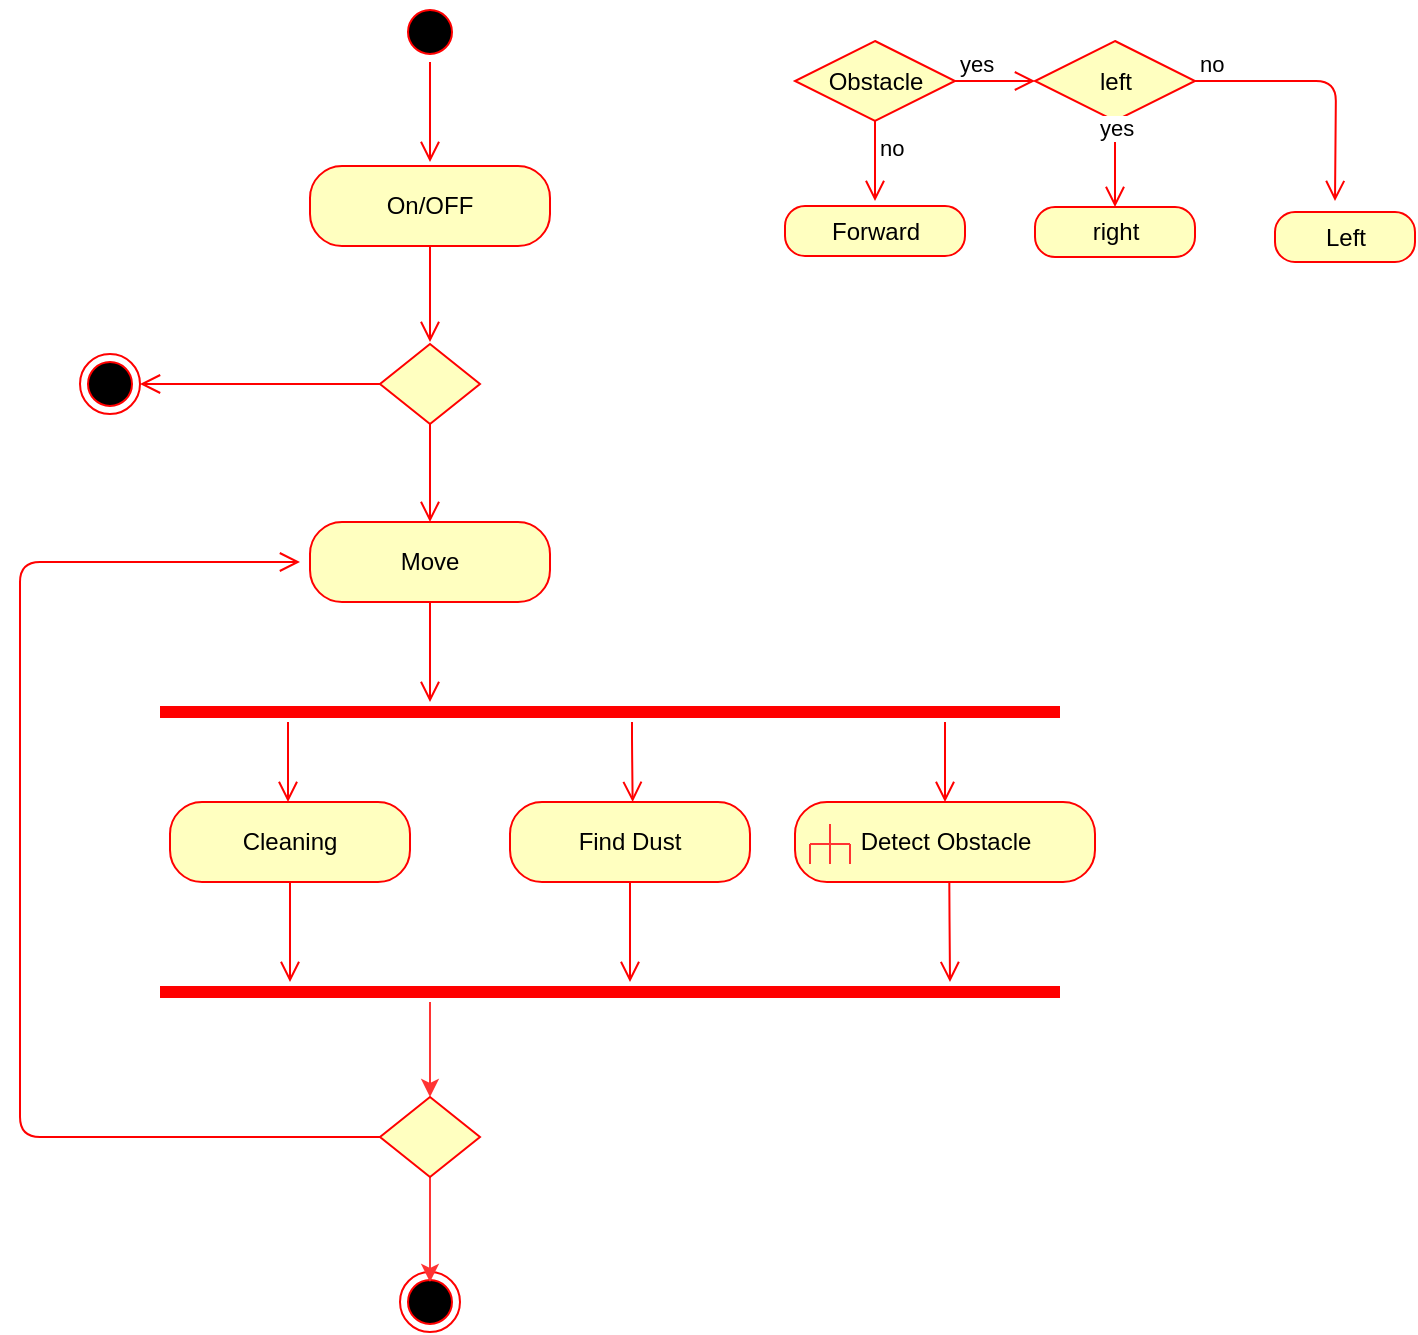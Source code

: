 <mxfile version="10.5.9" type="device"><diagram id="zjbiMhPvY9OaKrfDvnB7" name="Page-1"><mxGraphModel dx="1042" dy="444" grid="1" gridSize="10" guides="1" tooltips="1" connect="1" arrows="1" fold="1" page="1" pageScale="1" pageWidth="850" pageHeight="1100" math="0" shadow="0"><root><mxCell id="0"/><mxCell id="1" parent="0"/><mxCell id="30L-sLtadxQyAO-HNhVW-1" value="" style="ellipse;html=1;shape=startState;fillColor=#000000;strokeColor=#ff0000;" vertex="1" parent="1"><mxGeometry x="290" y="50" width="30" height="30" as="geometry"/></mxCell><mxCell id="30L-sLtadxQyAO-HNhVW-2" value="" style="edgeStyle=orthogonalEdgeStyle;html=1;verticalAlign=bottom;endArrow=open;endSize=8;strokeColor=#ff0000;" edge="1" parent="1"><mxGeometry relative="1" as="geometry"><mxPoint x="305" y="130" as="targetPoint"/><mxPoint x="305" y="80" as="sourcePoint"/></mxGeometry></mxCell><mxCell id="30L-sLtadxQyAO-HNhVW-9" value="On/OFF" style="rounded=1;whiteSpace=wrap;html=1;arcSize=40;fontColor=#000000;fillColor=#ffffc0;strokeColor=#ff0000;" vertex="1" parent="1"><mxGeometry x="245" y="132" width="120" height="40" as="geometry"/></mxCell><mxCell id="30L-sLtadxQyAO-HNhVW-10" value="" style="edgeStyle=orthogonalEdgeStyle;html=1;verticalAlign=bottom;endArrow=open;endSize=8;strokeColor=#ff0000;" edge="1" source="30L-sLtadxQyAO-HNhVW-9" parent="1"><mxGeometry relative="1" as="geometry"><mxPoint x="305" y="220" as="targetPoint"/></mxGeometry></mxCell><mxCell id="30L-sLtadxQyAO-HNhVW-11" value="" style="rhombus;whiteSpace=wrap;html=1;fillColor=#ffffc0;strokeColor=#ff0000;" vertex="1" parent="1"><mxGeometry x="280" y="221" width="50" height="40" as="geometry"/></mxCell><mxCell id="30L-sLtadxQyAO-HNhVW-13" value="" style="edgeStyle=orthogonalEdgeStyle;html=1;align=left;verticalAlign=top;endArrow=open;endSize=8;strokeColor=#ff0000;entryX=0.5;entryY=0;entryDx=0;entryDy=0;" edge="1" source="30L-sLtadxQyAO-HNhVW-11" parent="1" target="30L-sLtadxQyAO-HNhVW-30"><mxGeometry x="-1" relative="1" as="geometry"><mxPoint x="305" y="350" as="targetPoint"/><Array as="points"/></mxGeometry></mxCell><mxCell id="30L-sLtadxQyAO-HNhVW-14" value="" style="shape=line;html=1;strokeWidth=6;strokeColor=#ff0000;" vertex="1" parent="1"><mxGeometry x="170" y="400" width="450" height="10" as="geometry"/></mxCell><mxCell id="30L-sLtadxQyAO-HNhVW-15" value="" style="edgeStyle=orthogonalEdgeStyle;html=1;verticalAlign=bottom;endArrow=open;endSize=8;strokeColor=#ff0000;" edge="1" parent="1"><mxGeometry relative="1" as="geometry"><mxPoint x="234" y="450" as="targetPoint"/><mxPoint x="234" y="410" as="sourcePoint"/><Array as="points"><mxPoint x="234" y="440"/><mxPoint x="234" y="440"/></Array></mxGeometry></mxCell><mxCell id="30L-sLtadxQyAO-HNhVW-16" value="" style="shape=line;html=1;strokeWidth=6;strokeColor=#ff0000;" vertex="1" parent="1"><mxGeometry x="170" y="540" width="450" height="10" as="geometry"/></mxCell><mxCell id="30L-sLtadxQyAO-HNhVW-18" value="" style="edgeStyle=orthogonalEdgeStyle;html=1;verticalAlign=bottom;endArrow=open;endSize=8;strokeColor=#ff0000;entryX=0.511;entryY=0;entryDx=0;entryDy=0;entryPerimeter=0;" edge="1" parent="1" source="30L-sLtadxQyAO-HNhVW-14" target="30L-sLtadxQyAO-HNhVW-25"><mxGeometry relative="1" as="geometry"><mxPoint x="406" y="475" as="targetPoint"/><mxPoint x="406" y="435" as="sourcePoint"/><Array as="points"><mxPoint x="406" y="420"/><mxPoint x="406" y="420"/></Array></mxGeometry></mxCell><mxCell id="30L-sLtadxQyAO-HNhVW-23" value="Cleaning" style="rounded=1;whiteSpace=wrap;html=1;arcSize=40;fontColor=#000000;fillColor=#ffffc0;strokeColor=#ff0000;" vertex="1" parent="1"><mxGeometry x="175" y="450" width="120" height="40" as="geometry"/></mxCell><mxCell id="30L-sLtadxQyAO-HNhVW-24" value="" style="edgeStyle=orthogonalEdgeStyle;html=1;verticalAlign=bottom;endArrow=open;endSize=8;strokeColor=#ff0000;" edge="1" source="30L-sLtadxQyAO-HNhVW-23" parent="1"><mxGeometry relative="1" as="geometry"><mxPoint x="235" y="540" as="targetPoint"/></mxGeometry></mxCell><mxCell id="30L-sLtadxQyAO-HNhVW-25" value="Find Dust" style="rounded=1;whiteSpace=wrap;html=1;arcSize=40;fontColor=#000000;fillColor=#ffffc0;strokeColor=#ff0000;" vertex="1" parent="1"><mxGeometry x="345" y="450" width="120" height="40" as="geometry"/></mxCell><mxCell id="30L-sLtadxQyAO-HNhVW-26" value="" style="edgeStyle=orthogonalEdgeStyle;html=1;verticalAlign=bottom;endArrow=open;endSize=8;strokeColor=#ff0000;" edge="1" source="30L-sLtadxQyAO-HNhVW-25" parent="1"><mxGeometry relative="1" as="geometry"><mxPoint x="405" y="540" as="targetPoint"/></mxGeometry></mxCell><mxCell id="30L-sLtadxQyAO-HNhVW-27" value="" style="ellipse;html=1;shape=endState;fillColor=#000000;strokeColor=#ff0000;" vertex="1" parent="1"><mxGeometry x="290" y="685" width="30" height="30" as="geometry"/></mxCell><mxCell id="30L-sLtadxQyAO-HNhVW-30" value="Move" style="rounded=1;whiteSpace=wrap;html=1;arcSize=40;fontColor=#000000;fillColor=#ffffc0;strokeColor=#ff0000;" vertex="1" parent="1"><mxGeometry x="245" y="310" width="120" height="40" as="geometry"/></mxCell><mxCell id="30L-sLtadxQyAO-HNhVW-31" value="" style="edgeStyle=orthogonalEdgeStyle;html=1;verticalAlign=bottom;endArrow=open;endSize=8;strokeColor=#ff0000;" edge="1" source="30L-sLtadxQyAO-HNhVW-30" parent="1"><mxGeometry relative="1" as="geometry"><mxPoint x="305" y="400" as="targetPoint"/></mxGeometry></mxCell><mxCell id="30L-sLtadxQyAO-HNhVW-90" value="" style="edgeStyle=orthogonalEdgeStyle;rounded=0;orthogonalLoop=1;jettySize=auto;html=1;strokeColor=#FF3333;entryX=0.5;entryY=0;entryDx=0;entryDy=0;" edge="1" parent="1" source="30L-sLtadxQyAO-HNhVW-16" target="30L-sLtadxQyAO-HNhVW-47"><mxGeometry relative="1" as="geometry"><mxPoint x="405" y="617.5" as="targetPoint"/><Array as="points"><mxPoint x="305" y="570"/><mxPoint x="305" y="570"/></Array></mxGeometry></mxCell><mxCell id="30L-sLtadxQyAO-HNhVW-92" value="" style="edgeStyle=orthogonalEdgeStyle;rounded=0;orthogonalLoop=1;jettySize=auto;html=1;strokeColor=#FF3333;" edge="1" parent="1" source="30L-sLtadxQyAO-HNhVW-47"><mxGeometry relative="1" as="geometry"><mxPoint x="305" y="690" as="targetPoint"/></mxGeometry></mxCell><mxCell id="30L-sLtadxQyAO-HNhVW-47" value="" style="rhombus;whiteSpace=wrap;html=1;fillColor=#ffffc0;strokeColor=#ff0000;" vertex="1" parent="1"><mxGeometry x="280" y="597.5" width="50" height="40" as="geometry"/></mxCell><mxCell id="30L-sLtadxQyAO-HNhVW-48" value="" style="edgeStyle=orthogonalEdgeStyle;html=1;align=left;verticalAlign=bottom;endArrow=open;endSize=8;strokeColor=#ff0000;" edge="1" source="30L-sLtadxQyAO-HNhVW-47" parent="1"><mxGeometry x="-0.934" y="-10" relative="1" as="geometry"><mxPoint x="240" y="330" as="targetPoint"/><Array as="points"><mxPoint x="100" y="618"/><mxPoint x="100" y="330"/></Array><mxPoint as="offset"/></mxGeometry></mxCell><mxCell id="30L-sLtadxQyAO-HNhVW-56" value="Obstacle" style="rhombus;whiteSpace=wrap;html=1;fillColor=#ffffc0;strokeColor=#ff0000;" vertex="1" parent="1"><mxGeometry x="487.5" y="69.5" width="80" height="40" as="geometry"/></mxCell><mxCell id="30L-sLtadxQyAO-HNhVW-57" value="yes" style="edgeStyle=orthogonalEdgeStyle;html=1;align=left;verticalAlign=bottom;endArrow=open;endSize=8;strokeColor=#ff0000;entryX=0;entryY=0.5;entryDx=0;entryDy=0;" edge="1" parent="1" source="30L-sLtadxQyAO-HNhVW-56" target="30L-sLtadxQyAO-HNhVW-59"><mxGeometry x="-1" relative="1" as="geometry"><mxPoint x="637.5" y="89.5" as="targetPoint"/><Array as="points"/></mxGeometry></mxCell><mxCell id="30L-sLtadxQyAO-HNhVW-58" value="no" style="edgeStyle=orthogonalEdgeStyle;html=1;align=left;verticalAlign=top;endArrow=open;endSize=8;strokeColor=#ff0000;" edge="1" parent="1" source="30L-sLtadxQyAO-HNhVW-56"><mxGeometry x="-1" relative="1" as="geometry"><mxPoint x="527.5" y="149.5" as="targetPoint"/></mxGeometry></mxCell><mxCell id="30L-sLtadxQyAO-HNhVW-59" value="left" style="rhombus;whiteSpace=wrap;html=1;fillColor=#ffffc0;strokeColor=#ff0000;" vertex="1" parent="1"><mxGeometry x="607.5" y="69.5" width="80" height="40" as="geometry"/></mxCell><mxCell id="30L-sLtadxQyAO-HNhVW-60" value="no" style="edgeStyle=orthogonalEdgeStyle;html=1;align=left;verticalAlign=bottom;endArrow=open;endSize=8;strokeColor=#ff0000;" edge="1" parent="1" source="30L-sLtadxQyAO-HNhVW-59"><mxGeometry x="-1" relative="1" as="geometry"><mxPoint x="757.5" y="149.5" as="targetPoint"/></mxGeometry></mxCell><mxCell id="30L-sLtadxQyAO-HNhVW-61" value="yes" style="edgeStyle=orthogonalEdgeStyle;html=1;align=left;verticalAlign=top;endArrow=open;endSize=8;strokeColor=#ff0000;entryX=0.5;entryY=0;entryDx=0;entryDy=0;" edge="1" parent="1" source="30L-sLtadxQyAO-HNhVW-59" target="30L-sLtadxQyAO-HNhVW-62"><mxGeometry x="-1" y="-14" relative="1" as="geometry"><mxPoint x="667.5" y="134.5" as="targetPoint"/><mxPoint x="4" y="-10" as="offset"/></mxGeometry></mxCell><mxCell id="30L-sLtadxQyAO-HNhVW-62" value="right" style="rounded=1;whiteSpace=wrap;html=1;arcSize=40;fontColor=#000000;fillColor=#ffffc0;strokeColor=#ff0000;" vertex="1" parent="1"><mxGeometry x="607.5" y="152.5" width="80" height="25" as="geometry"/></mxCell><mxCell id="30L-sLtadxQyAO-HNhVW-63" value="Left" style="rounded=1;whiteSpace=wrap;html=1;arcSize=40;fontColor=#000000;fillColor=#ffffc0;strokeColor=#ff0000;" vertex="1" parent="1"><mxGeometry x="727.5" y="155" width="70" height="25" as="geometry"/></mxCell><mxCell id="30L-sLtadxQyAO-HNhVW-64" value="Forward" style="rounded=1;whiteSpace=wrap;html=1;arcSize=40;fontColor=#000000;fillColor=#ffffc0;strokeColor=#ff0000;" vertex="1" parent="1"><mxGeometry x="482.5" y="152" width="90" height="25" as="geometry"/></mxCell><mxCell id="30L-sLtadxQyAO-HNhVW-66" value="Detect Obstacle" style="rounded=1;whiteSpace=wrap;html=1;arcSize=40;fontColor=#000000;fillColor=#ffffc0;strokeColor=#ff0000;" vertex="1" parent="1"><mxGeometry x="487.5" y="450" width="150" height="40" as="geometry"/></mxCell><mxCell id="30L-sLtadxQyAO-HNhVW-67" value="" style="edgeStyle=orthogonalEdgeStyle;html=1;verticalAlign=bottom;endArrow=open;endSize=8;strokeColor=#ff0000;" edge="1" parent="1"><mxGeometry relative="1" as="geometry"><mxPoint x="565" y="540" as="targetPoint"/><mxPoint x="564.667" y="490" as="sourcePoint"/><Array as="points"><mxPoint x="565" y="500"/><mxPoint x="565" y="500"/></Array></mxGeometry></mxCell><mxCell id="30L-sLtadxQyAO-HNhVW-68" value="" style="ellipse;html=1;shape=endState;fillColor=#000000;strokeColor=#ff0000;" vertex="1" parent="1"><mxGeometry x="130" y="226" width="30" height="30" as="geometry"/></mxCell><mxCell id="30L-sLtadxQyAO-HNhVW-69" value="" style="edgeStyle=orthogonalEdgeStyle;html=1;verticalAlign=bottom;endArrow=open;endSize=8;strokeColor=#ff0000;exitX=0;exitY=0.5;exitDx=0;exitDy=0;entryX=1;entryY=0.5;entryDx=0;entryDy=0;" edge="1" parent="1" source="30L-sLtadxQyAO-HNhVW-11" target="30L-sLtadxQyAO-HNhVW-68"><mxGeometry relative="1" as="geometry"><mxPoint x="234.206" y="289.706" as="targetPoint"/><mxPoint x="234.206" y="249.706" as="sourcePoint"/><Array as="points"><mxPoint x="270" y="241"/><mxPoint x="270" y="241"/></Array></mxGeometry></mxCell><mxCell id="30L-sLtadxQyAO-HNhVW-71" value="" style="edgeStyle=orthogonalEdgeStyle;html=1;verticalAlign=bottom;endArrow=open;endSize=8;strokeColor=#ff0000;entryX=0.5;entryY=0;entryDx=0;entryDy=0;" edge="1" parent="1" source="30L-sLtadxQyAO-HNhVW-14" target="30L-sLtadxQyAO-HNhVW-66"><mxGeometry relative="1" as="geometry"><mxPoint x="564" y="440" as="targetPoint"/><mxPoint x="564.971" y="435" as="sourcePoint"/><Array as="points"><mxPoint x="562" y="410"/><mxPoint x="562" y="410"/></Array></mxGeometry></mxCell><mxCell id="30L-sLtadxQyAO-HNhVW-94" value="" style="endArrow=none;html=1;strokeColor=#FF3333;" edge="1" parent="1"><mxGeometry width="50" height="50" relative="1" as="geometry"><mxPoint x="505" y="481" as="sourcePoint"/><mxPoint x="505" y="461" as="targetPoint"/></mxGeometry></mxCell><mxCell id="30L-sLtadxQyAO-HNhVW-95" value="" style="endArrow=none;html=1;strokeColor=#FF3333;" edge="1" parent="1"><mxGeometry width="50" height="50" relative="1" as="geometry"><mxPoint x="495" y="471" as="sourcePoint"/><mxPoint x="515" y="471" as="targetPoint"/><Array as="points"><mxPoint x="495" y="471"/></Array></mxGeometry></mxCell><mxCell id="30L-sLtadxQyAO-HNhVW-96" value="" style="endArrow=none;html=1;strokeColor=#FF3333;" edge="1" parent="1"><mxGeometry width="50" height="50" relative="1" as="geometry"><mxPoint x="495" y="481" as="sourcePoint"/><mxPoint x="495" y="471" as="targetPoint"/></mxGeometry></mxCell><mxCell id="30L-sLtadxQyAO-HNhVW-97" value="" style="endArrow=none;html=1;strokeColor=#FF3333;" edge="1" parent="1"><mxGeometry width="50" height="50" relative="1" as="geometry"><mxPoint x="515" y="481" as="sourcePoint"/><mxPoint x="515" y="471" as="targetPoint"/></mxGeometry></mxCell></root></mxGraphModel></diagram></mxfile>